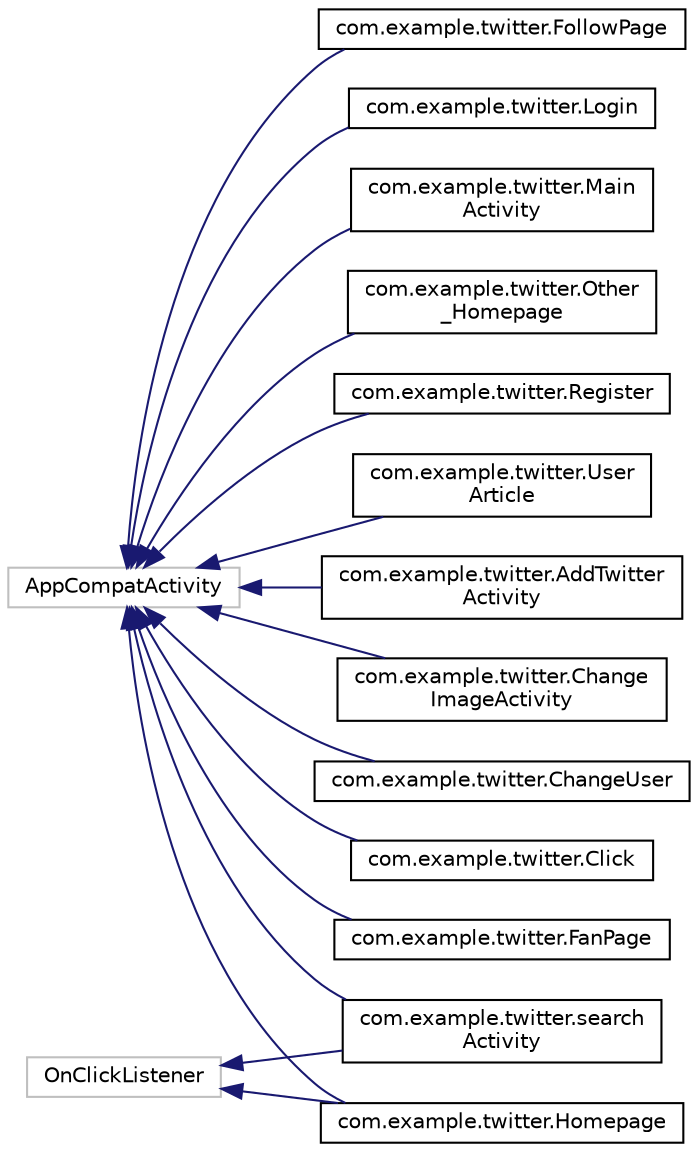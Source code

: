 digraph "类继承关系图"
{
  edge [fontname="Helvetica",fontsize="10",labelfontname="Helvetica",labelfontsize="10"];
  node [fontname="Helvetica",fontsize="10",shape=record];
  rankdir="LR";
  Node45 [label="AppCompatActivity",height=0.2,width=0.4,color="grey75", fillcolor="white", style="filled"];
  Node45 -> Node46 [dir="back",color="midnightblue",fontsize="10",style="solid",fontname="Helvetica"];
  Node46 [label="com.example.twitter.AddTwitter\lActivity",height=0.2,width=0.4,color="black", fillcolor="white", style="filled",URL="$classcom_1_1example_1_1twitter_1_1_add_twitter_activity.html"];
  Node45 -> Node47 [dir="back",color="midnightblue",fontsize="10",style="solid",fontname="Helvetica"];
  Node47 [label="com.example.twitter.Change\lImageActivity",height=0.2,width=0.4,color="black", fillcolor="white", style="filled",URL="$classcom_1_1example_1_1twitter_1_1_change_image_activity.html"];
  Node45 -> Node48 [dir="back",color="midnightblue",fontsize="10",style="solid",fontname="Helvetica"];
  Node48 [label="com.example.twitter.ChangeUser",height=0.2,width=0.4,color="black", fillcolor="white", style="filled",URL="$classcom_1_1example_1_1twitter_1_1_change_user.html"];
  Node45 -> Node49 [dir="back",color="midnightblue",fontsize="10",style="solid",fontname="Helvetica"];
  Node49 [label="com.example.twitter.Click",height=0.2,width=0.4,color="black", fillcolor="white", style="filled",URL="$classcom_1_1example_1_1twitter_1_1_click.html"];
  Node45 -> Node50 [dir="back",color="midnightblue",fontsize="10",style="solid",fontname="Helvetica"];
  Node50 [label="com.example.twitter.FanPage",height=0.2,width=0.4,color="black", fillcolor="white", style="filled",URL="$classcom_1_1example_1_1twitter_1_1_fan_page.html"];
  Node45 -> Node51 [dir="back",color="midnightblue",fontsize="10",style="solid",fontname="Helvetica"];
  Node51 [label="com.example.twitter.FollowPage",height=0.2,width=0.4,color="black", fillcolor="white", style="filled",URL="$classcom_1_1example_1_1twitter_1_1_follow_page.html"];
  Node45 -> Node0 [dir="back",color="midnightblue",fontsize="10",style="solid",fontname="Helvetica"];
  Node0 [label="com.example.twitter.Homepage",height=0.2,width=0.4,color="black", fillcolor="white", style="filled",URL="$classcom_1_1example_1_1twitter_1_1_homepage.html"];
  Node45 -> Node52 [dir="back",color="midnightblue",fontsize="10",style="solid",fontname="Helvetica"];
  Node52 [label="com.example.twitter.Login",height=0.2,width=0.4,color="black", fillcolor="white", style="filled",URL="$classcom_1_1example_1_1twitter_1_1_login.html"];
  Node45 -> Node53 [dir="back",color="midnightblue",fontsize="10",style="solid",fontname="Helvetica"];
  Node53 [label="com.example.twitter.Main\lActivity",height=0.2,width=0.4,color="black", fillcolor="white", style="filled",URL="$classcom_1_1example_1_1twitter_1_1_main_activity.html"];
  Node45 -> Node54 [dir="back",color="midnightblue",fontsize="10",style="solid",fontname="Helvetica"];
  Node54 [label="com.example.twitter.Other\l_Homepage",height=0.2,width=0.4,color="black", fillcolor="white", style="filled",URL="$classcom_1_1example_1_1twitter_1_1_other___homepage.html"];
  Node45 -> Node55 [dir="back",color="midnightblue",fontsize="10",style="solid",fontname="Helvetica"];
  Node55 [label="com.example.twitter.Register",height=0.2,width=0.4,color="black", fillcolor="white", style="filled",URL="$classcom_1_1example_1_1twitter_1_1_register.html"];
  Node45 -> Node14 [dir="back",color="midnightblue",fontsize="10",style="solid",fontname="Helvetica"];
  Node14 [label="com.example.twitter.search\lActivity",height=0.2,width=0.4,color="black", fillcolor="white", style="filled",URL="$classcom_1_1example_1_1twitter_1_1search_activity.html"];
  Node45 -> Node56 [dir="back",color="midnightblue",fontsize="10",style="solid",fontname="Helvetica"];
  Node56 [label="com.example.twitter.User\lArticle",height=0.2,width=0.4,color="black", fillcolor="white", style="filled",URL="$classcom_1_1example_1_1twitter_1_1_user_article.html"];
  Node12 [label="OnClickListener",height=0.2,width=0.4,color="grey75", fillcolor="white", style="filled"];
  Node12 -> Node0 [dir="back",color="midnightblue",fontsize="10",style="solid",fontname="Helvetica"];
  Node12 -> Node14 [dir="back",color="midnightblue",fontsize="10",style="solid",fontname="Helvetica"];
}

